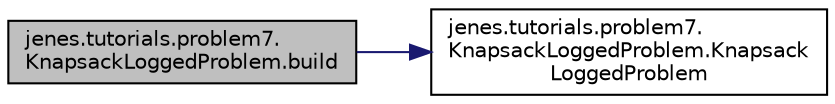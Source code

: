 digraph "jenes.tutorials.problem7.KnapsackLoggedProblem.build"
{
  edge [fontname="Helvetica",fontsize="10",labelfontname="Helvetica",labelfontsize="10"];
  node [fontname="Helvetica",fontsize="10",shape=record];
  rankdir="LR";
  Node1 [label="jenes.tutorials.problem7.\lKnapsackLoggedProblem.build",height=0.2,width=0.4,color="black", fillcolor="grey75", style="filled" fontcolor="black"];
  Node1 -> Node2 [color="midnightblue",fontsize="10",style="solid",fontname="Helvetica"];
  Node2 [label="jenes.tutorials.problem7.\lKnapsackLoggedProblem.Knapsack\lLoggedProblem",height=0.2,width=0.4,color="black", fillcolor="white", style="filled",URL="$classjenes_1_1tutorials_1_1problem7_1_1_knapsack_logged_problem.html#a0ab9bce9861fb1a721cb682910fec3dc"];
}

